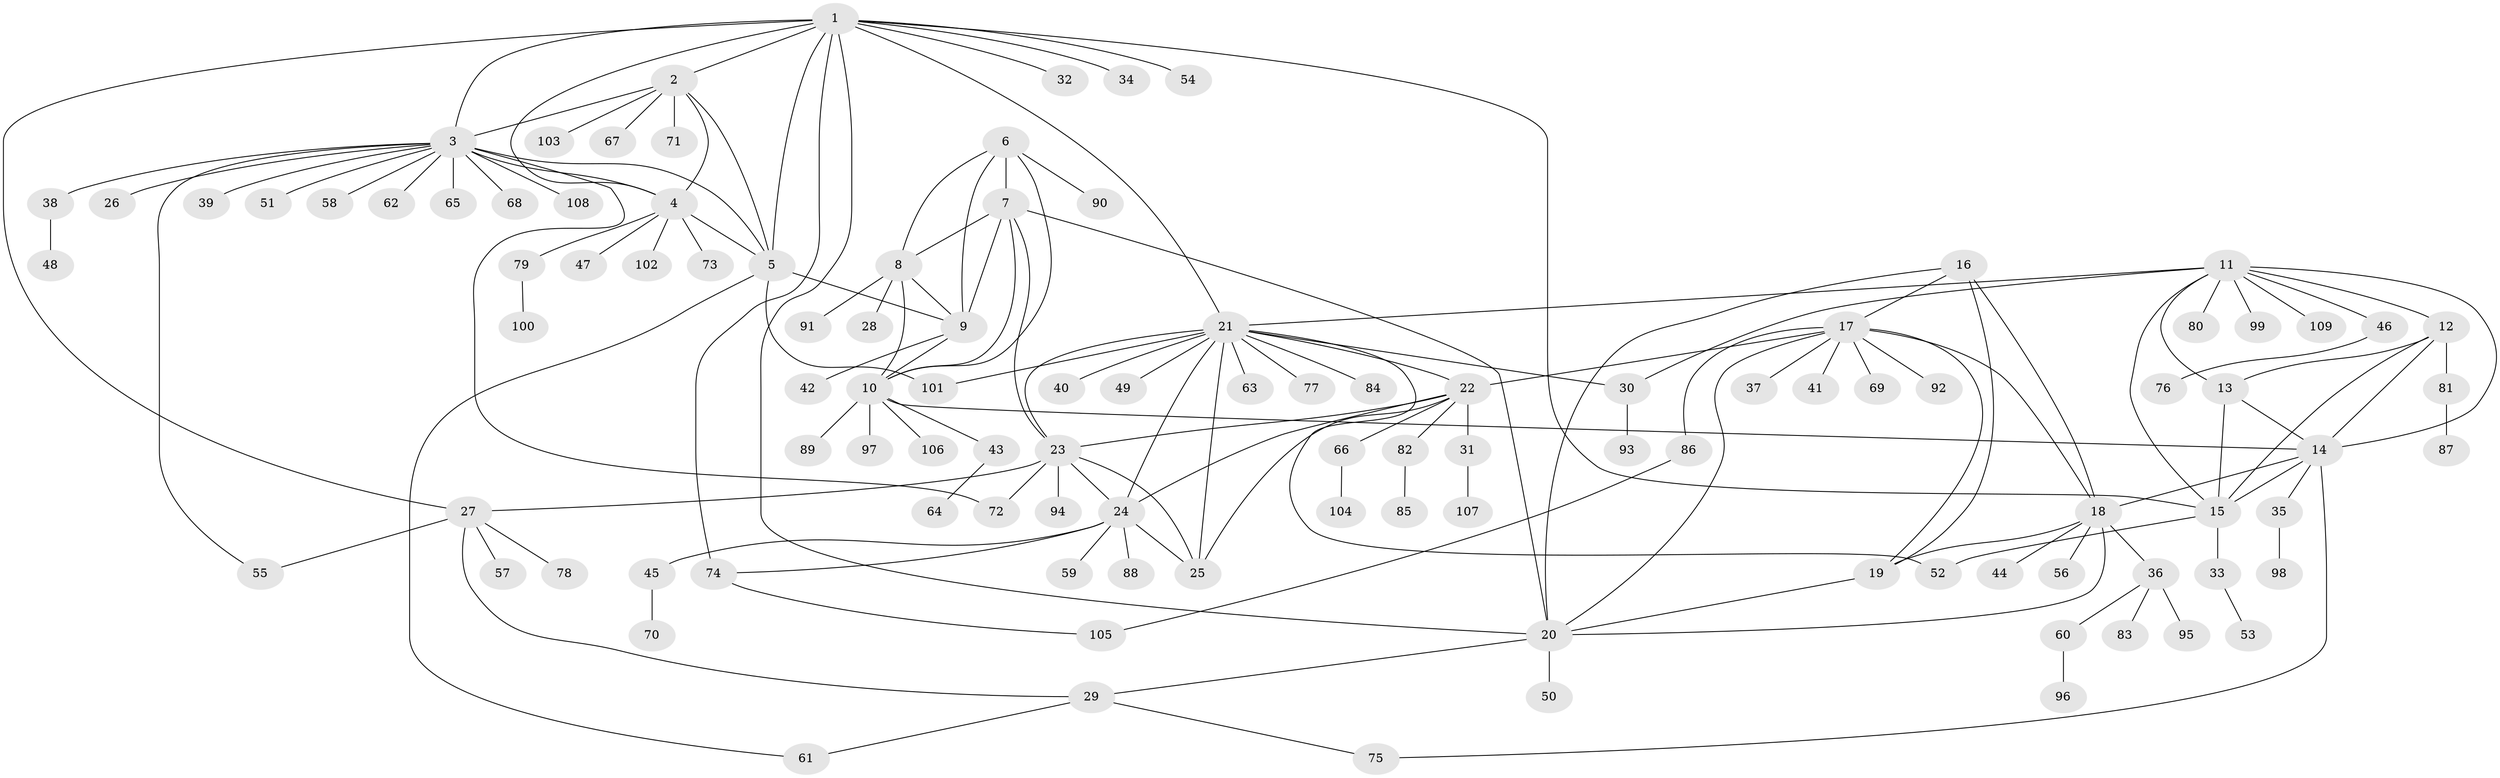 // coarse degree distribution, {5: 0.09090909090909091, 4: 0.05454545454545454, 10: 0.01818181818181818, 6: 0.12727272727272726, 1: 0.5454545454545454, 3: 0.01818181818181818, 7: 0.01818181818181818, 11: 0.01818181818181818, 2: 0.07272727272727272, 9: 0.01818181818181818, 13: 0.01818181818181818}
// Generated by graph-tools (version 1.1) at 2025/37/03/04/25 23:37:32]
// undirected, 109 vertices, 155 edges
graph export_dot {
  node [color=gray90,style=filled];
  1;
  2;
  3;
  4;
  5;
  6;
  7;
  8;
  9;
  10;
  11;
  12;
  13;
  14;
  15;
  16;
  17;
  18;
  19;
  20;
  21;
  22;
  23;
  24;
  25;
  26;
  27;
  28;
  29;
  30;
  31;
  32;
  33;
  34;
  35;
  36;
  37;
  38;
  39;
  40;
  41;
  42;
  43;
  44;
  45;
  46;
  47;
  48;
  49;
  50;
  51;
  52;
  53;
  54;
  55;
  56;
  57;
  58;
  59;
  60;
  61;
  62;
  63;
  64;
  65;
  66;
  67;
  68;
  69;
  70;
  71;
  72;
  73;
  74;
  75;
  76;
  77;
  78;
  79;
  80;
  81;
  82;
  83;
  84;
  85;
  86;
  87;
  88;
  89;
  90;
  91;
  92;
  93;
  94;
  95;
  96;
  97;
  98;
  99;
  100;
  101;
  102;
  103;
  104;
  105;
  106;
  107;
  108;
  109;
  1 -- 2;
  1 -- 3;
  1 -- 4;
  1 -- 5;
  1 -- 15;
  1 -- 20;
  1 -- 21;
  1 -- 27;
  1 -- 32;
  1 -- 34;
  1 -- 54;
  1 -- 74;
  2 -- 3;
  2 -- 4;
  2 -- 5;
  2 -- 67;
  2 -- 71;
  2 -- 103;
  3 -- 4;
  3 -- 5;
  3 -- 26;
  3 -- 38;
  3 -- 39;
  3 -- 51;
  3 -- 55;
  3 -- 58;
  3 -- 62;
  3 -- 65;
  3 -- 68;
  3 -- 72;
  3 -- 108;
  4 -- 5;
  4 -- 47;
  4 -- 73;
  4 -- 79;
  4 -- 102;
  5 -- 9;
  5 -- 61;
  5 -- 101;
  6 -- 7;
  6 -- 8;
  6 -- 9;
  6 -- 10;
  6 -- 90;
  7 -- 8;
  7 -- 9;
  7 -- 10;
  7 -- 20;
  7 -- 23;
  8 -- 9;
  8 -- 10;
  8 -- 28;
  8 -- 91;
  9 -- 10;
  9 -- 42;
  10 -- 14;
  10 -- 43;
  10 -- 89;
  10 -- 97;
  10 -- 106;
  11 -- 12;
  11 -- 13;
  11 -- 14;
  11 -- 15;
  11 -- 21;
  11 -- 30;
  11 -- 46;
  11 -- 80;
  11 -- 99;
  11 -- 109;
  12 -- 13;
  12 -- 14;
  12 -- 15;
  12 -- 81;
  13 -- 14;
  13 -- 15;
  14 -- 15;
  14 -- 18;
  14 -- 35;
  14 -- 75;
  15 -- 33;
  15 -- 52;
  16 -- 17;
  16 -- 18;
  16 -- 19;
  16 -- 20;
  17 -- 18;
  17 -- 19;
  17 -- 20;
  17 -- 22;
  17 -- 37;
  17 -- 41;
  17 -- 69;
  17 -- 86;
  17 -- 92;
  18 -- 19;
  18 -- 20;
  18 -- 36;
  18 -- 44;
  18 -- 56;
  19 -- 20;
  20 -- 29;
  20 -- 50;
  21 -- 22;
  21 -- 23;
  21 -- 24;
  21 -- 25;
  21 -- 30;
  21 -- 40;
  21 -- 49;
  21 -- 52;
  21 -- 63;
  21 -- 77;
  21 -- 84;
  21 -- 101;
  22 -- 23;
  22 -- 24;
  22 -- 25;
  22 -- 31;
  22 -- 66;
  22 -- 82;
  23 -- 24;
  23 -- 25;
  23 -- 27;
  23 -- 72;
  23 -- 94;
  24 -- 25;
  24 -- 45;
  24 -- 59;
  24 -- 74;
  24 -- 88;
  27 -- 29;
  27 -- 55;
  27 -- 57;
  27 -- 78;
  29 -- 61;
  29 -- 75;
  30 -- 93;
  31 -- 107;
  33 -- 53;
  35 -- 98;
  36 -- 60;
  36 -- 83;
  36 -- 95;
  38 -- 48;
  43 -- 64;
  45 -- 70;
  46 -- 76;
  60 -- 96;
  66 -- 104;
  74 -- 105;
  79 -- 100;
  81 -- 87;
  82 -- 85;
  86 -- 105;
}
